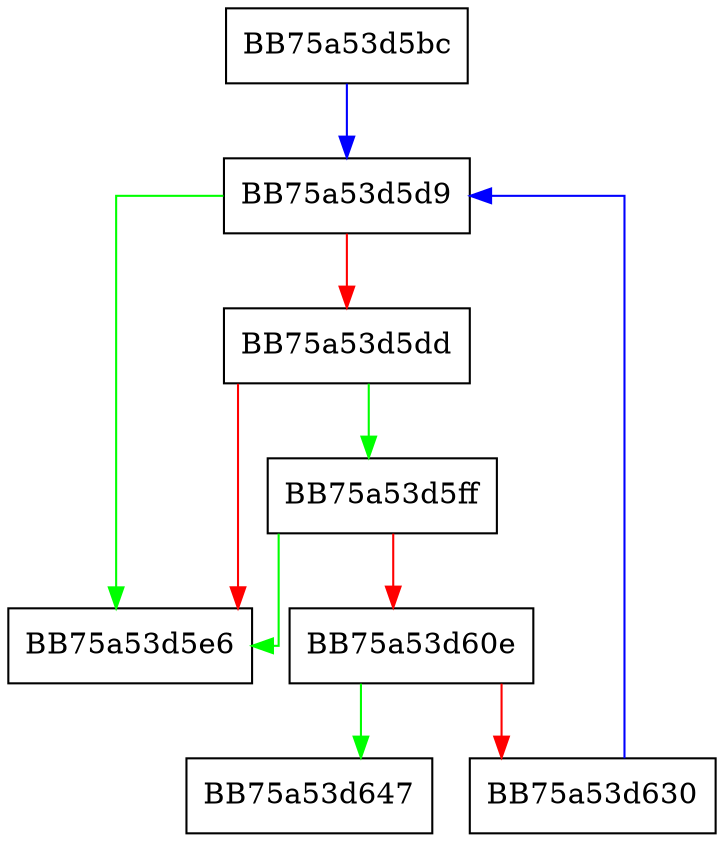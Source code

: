 digraph _DecimalDigits {
  node [shape="box"];
  graph [splines=ortho];
  BB75a53d5bc -> BB75a53d5d9 [color="blue"];
  BB75a53d5d9 -> BB75a53d5e6 [color="green"];
  BB75a53d5d9 -> BB75a53d5dd [color="red"];
  BB75a53d5dd -> BB75a53d5ff [color="green"];
  BB75a53d5dd -> BB75a53d5e6 [color="red"];
  BB75a53d5ff -> BB75a53d5e6 [color="green"];
  BB75a53d5ff -> BB75a53d60e [color="red"];
  BB75a53d60e -> BB75a53d647 [color="green"];
  BB75a53d60e -> BB75a53d630 [color="red"];
  BB75a53d630 -> BB75a53d5d9 [color="blue"];
}